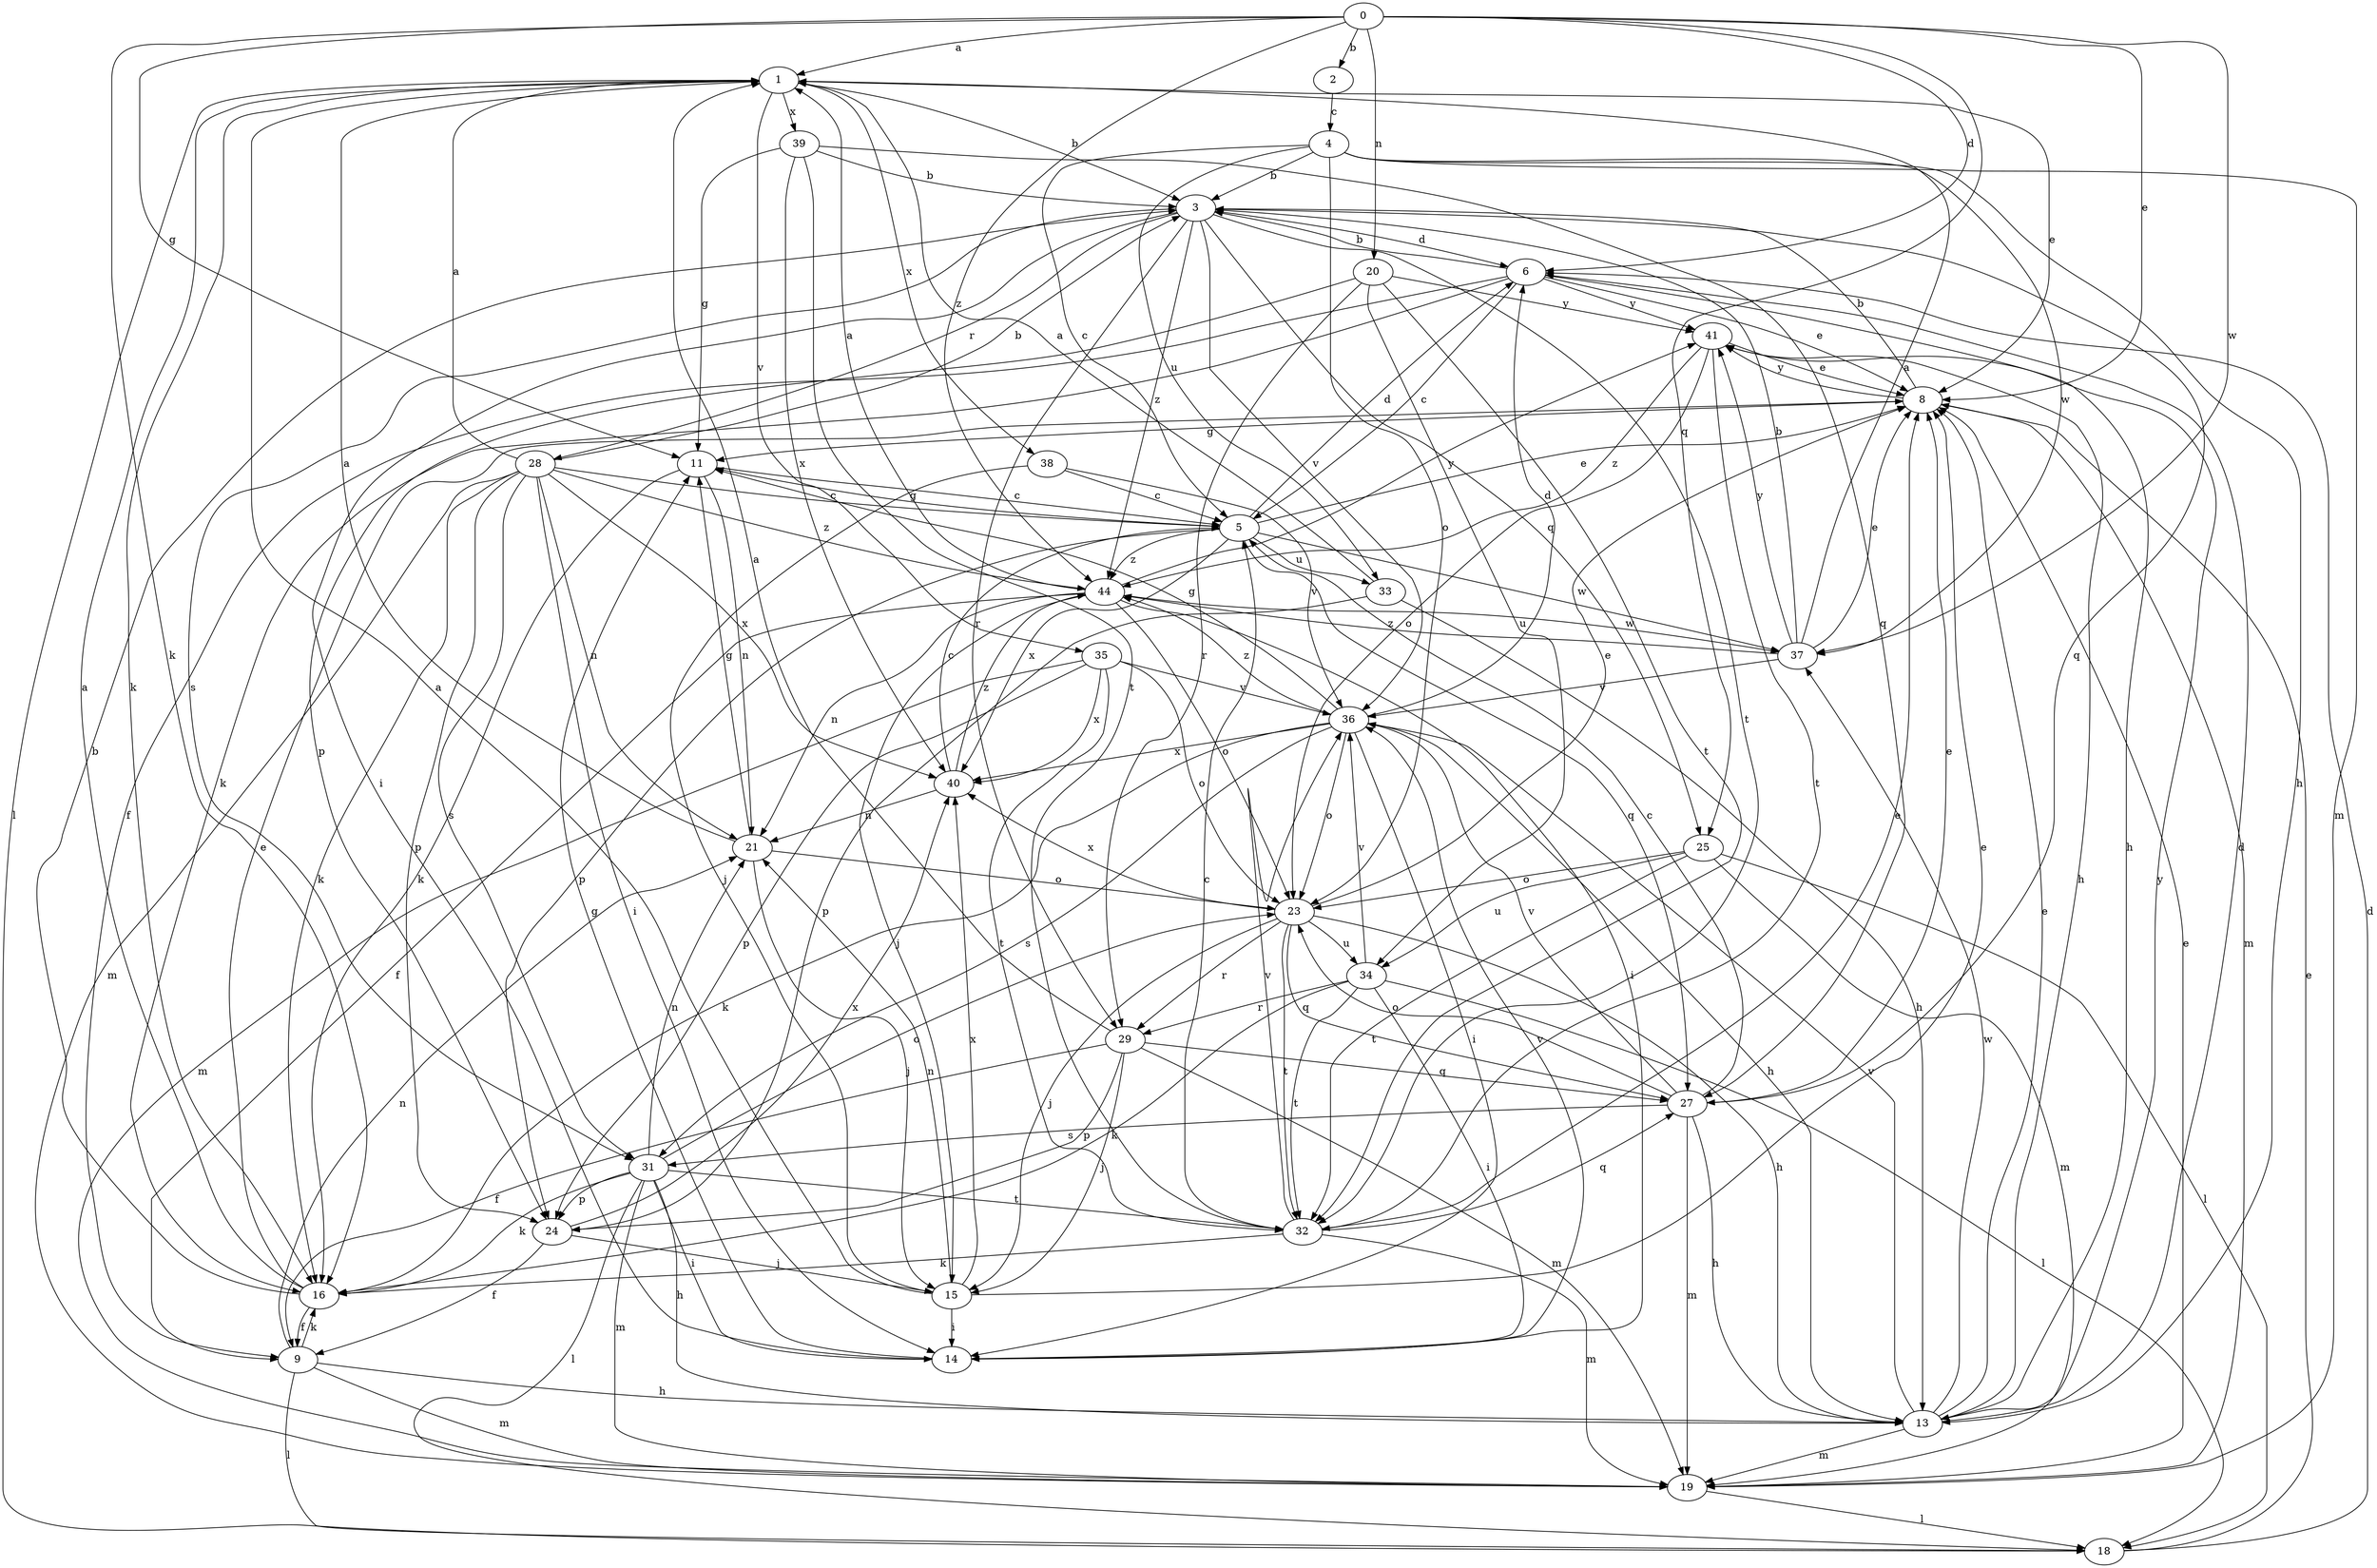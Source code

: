 strict digraph  {
0;
1;
2;
3;
4;
5;
6;
8;
9;
11;
13;
14;
15;
16;
18;
19;
20;
21;
23;
24;
25;
27;
28;
29;
31;
32;
33;
34;
35;
36;
37;
38;
39;
40;
41;
44;
0 -> 1  [label=a];
0 -> 2  [label=b];
0 -> 6  [label=d];
0 -> 8  [label=e];
0 -> 11  [label=g];
0 -> 16  [label=k];
0 -> 20  [label=n];
0 -> 25  [label=q];
0 -> 37  [label=w];
0 -> 44  [label=z];
1 -> 3  [label=b];
1 -> 8  [label=e];
1 -> 16  [label=k];
1 -> 18  [label=l];
1 -> 35  [label=v];
1 -> 38  [label=x];
1 -> 39  [label=x];
2 -> 4  [label=c];
3 -> 6  [label=d];
3 -> 14  [label=i];
3 -> 25  [label=q];
3 -> 27  [label=q];
3 -> 28  [label=r];
3 -> 29  [label=r];
3 -> 31  [label=s];
3 -> 32  [label=t];
3 -> 36  [label=v];
3 -> 44  [label=z];
4 -> 3  [label=b];
4 -> 5  [label=c];
4 -> 13  [label=h];
4 -> 19  [label=m];
4 -> 23  [label=o];
4 -> 33  [label=u];
4 -> 37  [label=w];
5 -> 6  [label=d];
5 -> 8  [label=e];
5 -> 11  [label=g];
5 -> 24  [label=p];
5 -> 27  [label=q];
5 -> 33  [label=u];
5 -> 37  [label=w];
5 -> 40  [label=x];
5 -> 44  [label=z];
6 -> 3  [label=b];
6 -> 5  [label=c];
6 -> 8  [label=e];
6 -> 9  [label=f];
6 -> 13  [label=h];
6 -> 16  [label=k];
6 -> 41  [label=y];
8 -> 3  [label=b];
8 -> 11  [label=g];
8 -> 19  [label=m];
8 -> 41  [label=y];
9 -> 13  [label=h];
9 -> 16  [label=k];
9 -> 18  [label=l];
9 -> 19  [label=m];
9 -> 21  [label=n];
11 -> 5  [label=c];
11 -> 16  [label=k];
11 -> 21  [label=n];
13 -> 6  [label=d];
13 -> 8  [label=e];
13 -> 19  [label=m];
13 -> 36  [label=v];
13 -> 37  [label=w];
13 -> 41  [label=y];
14 -> 11  [label=g];
14 -> 36  [label=v];
15 -> 1  [label=a];
15 -> 8  [label=e];
15 -> 14  [label=i];
15 -> 21  [label=n];
15 -> 40  [label=x];
16 -> 1  [label=a];
16 -> 3  [label=b];
16 -> 8  [label=e];
16 -> 9  [label=f];
18 -> 6  [label=d];
18 -> 8  [label=e];
19 -> 8  [label=e];
19 -> 18  [label=l];
20 -> 24  [label=p];
20 -> 29  [label=r];
20 -> 32  [label=t];
20 -> 34  [label=u];
20 -> 41  [label=y];
21 -> 1  [label=a];
21 -> 11  [label=g];
21 -> 15  [label=j];
21 -> 23  [label=o];
23 -> 8  [label=e];
23 -> 13  [label=h];
23 -> 15  [label=j];
23 -> 27  [label=q];
23 -> 29  [label=r];
23 -> 32  [label=t];
23 -> 34  [label=u];
23 -> 40  [label=x];
24 -> 9  [label=f];
24 -> 15  [label=j];
24 -> 40  [label=x];
25 -> 18  [label=l];
25 -> 19  [label=m];
25 -> 23  [label=o];
25 -> 32  [label=t];
25 -> 34  [label=u];
27 -> 5  [label=c];
27 -> 8  [label=e];
27 -> 13  [label=h];
27 -> 19  [label=m];
27 -> 23  [label=o];
27 -> 31  [label=s];
27 -> 36  [label=v];
28 -> 1  [label=a];
28 -> 3  [label=b];
28 -> 5  [label=c];
28 -> 14  [label=i];
28 -> 16  [label=k];
28 -> 19  [label=m];
28 -> 21  [label=n];
28 -> 24  [label=p];
28 -> 31  [label=s];
28 -> 40  [label=x];
28 -> 44  [label=z];
29 -> 1  [label=a];
29 -> 9  [label=f];
29 -> 15  [label=j];
29 -> 19  [label=m];
29 -> 24  [label=p];
29 -> 27  [label=q];
31 -> 13  [label=h];
31 -> 14  [label=i];
31 -> 16  [label=k];
31 -> 18  [label=l];
31 -> 19  [label=m];
31 -> 21  [label=n];
31 -> 23  [label=o];
31 -> 24  [label=p];
31 -> 32  [label=t];
32 -> 5  [label=c];
32 -> 8  [label=e];
32 -> 16  [label=k];
32 -> 19  [label=m];
32 -> 27  [label=q];
32 -> 36  [label=v];
33 -> 1  [label=a];
33 -> 13  [label=h];
33 -> 24  [label=p];
34 -> 14  [label=i];
34 -> 16  [label=k];
34 -> 18  [label=l];
34 -> 29  [label=r];
34 -> 32  [label=t];
34 -> 36  [label=v];
35 -> 19  [label=m];
35 -> 23  [label=o];
35 -> 24  [label=p];
35 -> 32  [label=t];
35 -> 36  [label=v];
35 -> 40  [label=x];
36 -> 6  [label=d];
36 -> 11  [label=g];
36 -> 13  [label=h];
36 -> 14  [label=i];
36 -> 16  [label=k];
36 -> 23  [label=o];
36 -> 31  [label=s];
36 -> 40  [label=x];
36 -> 44  [label=z];
37 -> 1  [label=a];
37 -> 3  [label=b];
37 -> 8  [label=e];
37 -> 36  [label=v];
37 -> 41  [label=y];
37 -> 44  [label=z];
38 -> 5  [label=c];
38 -> 15  [label=j];
38 -> 36  [label=v];
39 -> 3  [label=b];
39 -> 11  [label=g];
39 -> 27  [label=q];
39 -> 32  [label=t];
39 -> 40  [label=x];
40 -> 5  [label=c];
40 -> 21  [label=n];
40 -> 44  [label=z];
41 -> 8  [label=e];
41 -> 13  [label=h];
41 -> 23  [label=o];
41 -> 32  [label=t];
41 -> 44  [label=z];
44 -> 1  [label=a];
44 -> 9  [label=f];
44 -> 14  [label=i];
44 -> 15  [label=j];
44 -> 21  [label=n];
44 -> 23  [label=o];
44 -> 37  [label=w];
44 -> 41  [label=y];
}

